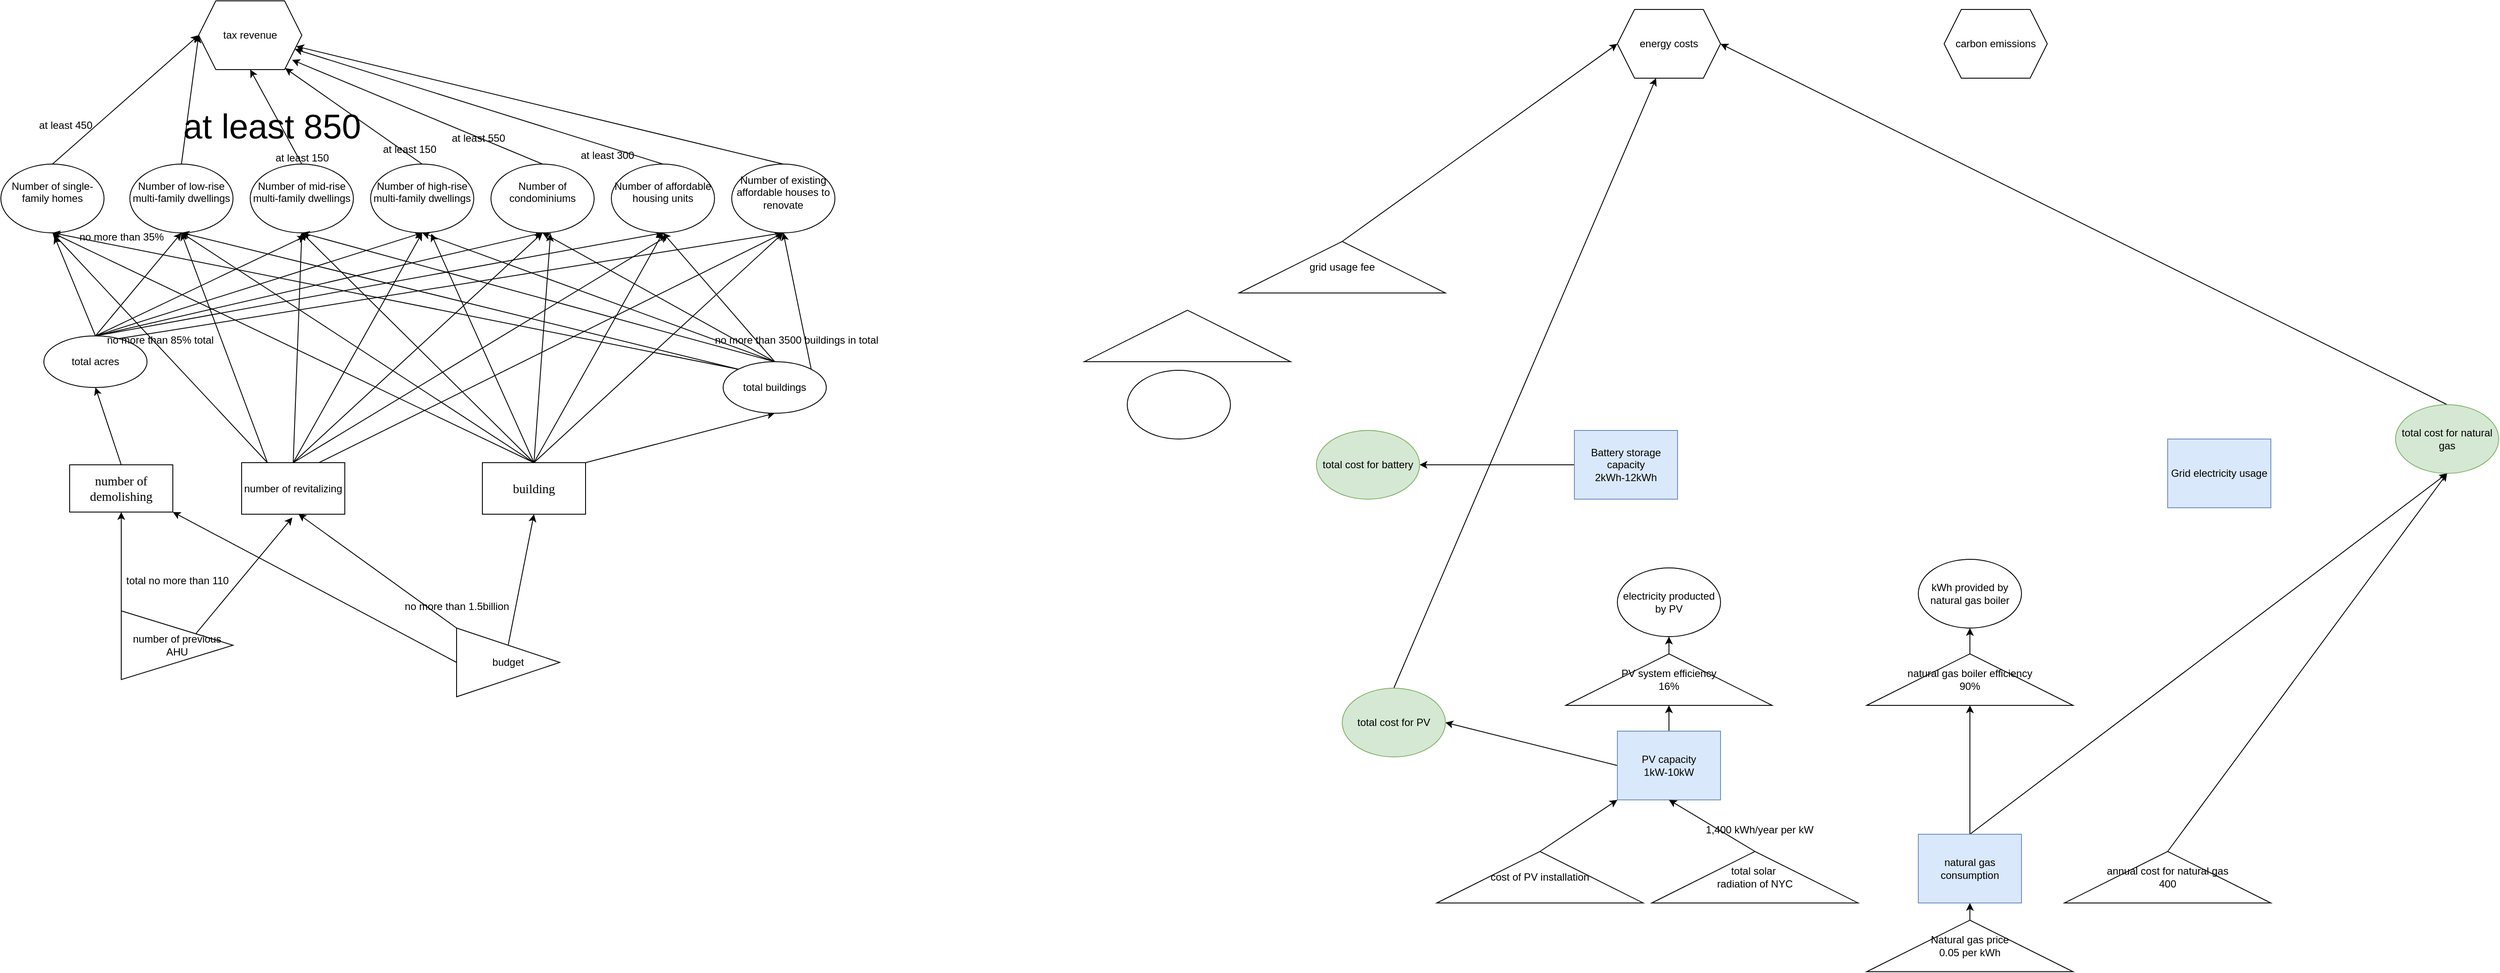 <mxfile version="24.7.16">
  <diagram name="第 1 页" id="G_OJ9_7VG3s3t3pRjwT4">
    <mxGraphModel dx="1687" dy="868" grid="1" gridSize="10" guides="1" tooltips="1" connect="1" arrows="1" fold="1" page="1" pageScale="1" pageWidth="827" pageHeight="1169" math="0" shadow="0">
      <root>
        <mxCell id="0" />
        <mxCell id="1" parent="0" />
        <mxCell id="7tdNyDRqOUNXcjZfK8b2-14" style="rounded=0;orthogonalLoop=1;jettySize=auto;html=1;exitX=0.75;exitY=0;exitDx=0;exitDy=0;entryX=0.5;entryY=1;entryDx=0;entryDy=0;" parent="1" source="L7YEMARuxRNkok3K0Yex-1" target="7tdNyDRqOUNXcjZfK8b2-5" edge="1">
          <mxGeometry relative="1" as="geometry" />
        </mxCell>
        <mxCell id="7tdNyDRqOUNXcjZfK8b2-23" style="rounded=0;orthogonalLoop=1;jettySize=auto;html=1;exitX=0.5;exitY=0;exitDx=0;exitDy=0;entryX=0.5;entryY=1;entryDx=0;entryDy=0;" parent="1" source="L7YEMARuxRNkok3K0Yex-1" target="7tdNyDRqOUNXcjZfK8b2-2" edge="1">
          <mxGeometry relative="1" as="geometry" />
        </mxCell>
        <mxCell id="7tdNyDRqOUNXcjZfK8b2-24" style="rounded=0;orthogonalLoop=1;jettySize=auto;html=1;exitX=0.5;exitY=0;exitDx=0;exitDy=0;entryX=0.5;entryY=1;entryDx=0;entryDy=0;" parent="1" source="L7YEMARuxRNkok3K0Yex-1" target="7tdNyDRqOUNXcjZfK8b2-1" edge="1">
          <mxGeometry relative="1" as="geometry" />
        </mxCell>
        <mxCell id="7tdNyDRqOUNXcjZfK8b2-25" style="rounded=0;orthogonalLoop=1;jettySize=auto;html=1;exitX=0.5;exitY=0;exitDx=0;exitDy=0;entryX=0.5;entryY=1;entryDx=0;entryDy=0;" parent="1" source="L7YEMARuxRNkok3K0Yex-1" target="7tdNyDRqOUNXcjZfK8b2-4" edge="1">
          <mxGeometry relative="1" as="geometry" />
        </mxCell>
        <mxCell id="7tdNyDRqOUNXcjZfK8b2-27" style="rounded=0;orthogonalLoop=1;jettySize=auto;html=1;exitX=0.5;exitY=0;exitDx=0;exitDy=0;entryX=0.5;entryY=1;entryDx=0;entryDy=0;" parent="1" source="L7YEMARuxRNkok3K0Yex-1" target="L7YEMARuxRNkok3K0Yex-3" edge="1">
          <mxGeometry relative="1" as="geometry" />
        </mxCell>
        <mxCell id="L7YEMARuxRNkok3K0Yex-1" value="total acres" style="ellipse;rounded=0;whiteSpace=wrap;html=1;" parent="1" vertex="1">
          <mxGeometry x="100" y="420" width="120" height="60" as="geometry" />
        </mxCell>
        <mxCell id="7tdNyDRqOUNXcjZfK8b2-7" style="rounded=0;orthogonalLoop=1;jettySize=auto;html=1;exitX=0.75;exitY=0;exitDx=0;exitDy=0;entryX=0.5;entryY=1;entryDx=0;entryDy=0;" parent="1" source="L7YEMARuxRNkok3K0Yex-2" target="7tdNyDRqOUNXcjZfK8b2-5" edge="1">
          <mxGeometry relative="1" as="geometry" />
        </mxCell>
        <mxCell id="7tdNyDRqOUNXcjZfK8b2-9" style="rounded=0;orthogonalLoop=1;jettySize=auto;html=1;exitX=0.5;exitY=0;exitDx=0;exitDy=0;entryX=0.5;entryY=1;entryDx=0;entryDy=0;" parent="1" source="L7YEMARuxRNkok3K0Yex-2" target="7tdNyDRqOUNXcjZfK8b2-1" edge="1">
          <mxGeometry relative="1" as="geometry" />
        </mxCell>
        <mxCell id="7tdNyDRqOUNXcjZfK8b2-10" style="rounded=0;orthogonalLoop=1;jettySize=auto;html=1;exitX=0.5;exitY=0;exitDx=0;exitDy=0;entryX=0.5;entryY=1;entryDx=0;entryDy=0;" parent="1" source="L7YEMARuxRNkok3K0Yex-2" target="7tdNyDRqOUNXcjZfK8b2-4" edge="1">
          <mxGeometry relative="1" as="geometry" />
        </mxCell>
        <mxCell id="7tdNyDRqOUNXcjZfK8b2-11" style="rounded=0;orthogonalLoop=1;jettySize=auto;html=1;exitX=0.5;exitY=0;exitDx=0;exitDy=0;entryX=0.5;entryY=1;entryDx=0;entryDy=0;" parent="1" source="L7YEMARuxRNkok3K0Yex-2" target="7tdNyDRqOUNXcjZfK8b2-3" edge="1">
          <mxGeometry relative="1" as="geometry" />
        </mxCell>
        <mxCell id="7tdNyDRqOUNXcjZfK8b2-12" style="rounded=0;orthogonalLoop=1;jettySize=auto;html=1;exitX=0.25;exitY=0;exitDx=0;exitDy=0;entryX=0.5;entryY=1;entryDx=0;entryDy=0;" parent="1" source="L7YEMARuxRNkok3K0Yex-2" target="L7YEMARuxRNkok3K0Yex-3" edge="1">
          <mxGeometry relative="1" as="geometry" />
        </mxCell>
        <mxCell id="7tdNyDRqOUNXcjZfK8b2-13" style="rounded=0;orthogonalLoop=1;jettySize=auto;html=1;exitX=0.25;exitY=0;exitDx=0;exitDy=0;entryX=0.5;entryY=1;entryDx=0;entryDy=0;" parent="1" source="L7YEMARuxRNkok3K0Yex-2" target="L7YEMARuxRNkok3K0Yex-4" edge="1">
          <mxGeometry relative="1" as="geometry" />
        </mxCell>
        <mxCell id="L7YEMARuxRNkok3K0Yex-2" value="number of revitalizing" style="rounded=0;whiteSpace=wrap;html=1;" parent="1" vertex="1">
          <mxGeometry x="330" y="567.5" width="120" height="60" as="geometry" />
        </mxCell>
        <mxCell id="7tdNyDRqOUNXcjZfK8b2-17" style="rounded=0;orthogonalLoop=1;jettySize=auto;html=1;exitX=0.5;exitY=0;exitDx=0;exitDy=0;entryX=0;entryY=0.5;entryDx=0;entryDy=0;" parent="1" source="L7YEMARuxRNkok3K0Yex-3" target="L7YEMARuxRNkok3K0Yex-7" edge="1">
          <mxGeometry relative="1" as="geometry" />
        </mxCell>
        <mxCell id="L7YEMARuxRNkok3K0Yex-3" value="&#xa;Number of low-rise multi-family dwellings&#xa;&#xa;" style="ellipse;whiteSpace=wrap;html=1;" parent="1" vertex="1">
          <mxGeometry x="200" y="220" width="120" height="80" as="geometry" />
        </mxCell>
        <mxCell id="7tdNyDRqOUNXcjZfK8b2-16" style="rounded=0;orthogonalLoop=1;jettySize=auto;html=1;exitX=0.5;exitY=0;exitDx=0;exitDy=0;entryX=0;entryY=0.5;entryDx=0;entryDy=0;" parent="1" source="L7YEMARuxRNkok3K0Yex-4" target="L7YEMARuxRNkok3K0Yex-7" edge="1">
          <mxGeometry relative="1" as="geometry" />
        </mxCell>
        <mxCell id="L7YEMARuxRNkok3K0Yex-4" value="&#xa;Number of single-family homes&#xa;&#xa;" style="ellipse;whiteSpace=wrap;html=1;" parent="1" vertex="1">
          <mxGeometry x="50" y="220" width="120" height="80" as="geometry" />
        </mxCell>
        <mxCell id="L7YEMARuxRNkok3K0Yex-7" value="tax revenue" style="shape=hexagon;perimeter=hexagonPerimeter2;whiteSpace=wrap;html=1;fixedSize=1;" parent="1" vertex="1">
          <mxGeometry x="280" y="30" width="120" height="80" as="geometry" />
        </mxCell>
        <mxCell id="7tdNyDRqOUNXcjZfK8b2-20" style="rounded=0;orthogonalLoop=1;jettySize=auto;html=1;exitX=0.5;exitY=0;exitDx=0;exitDy=0;entryX=0.906;entryY=0.859;entryDx=0;entryDy=0;entryPerimeter=0;" parent="1" source="7tdNyDRqOUNXcjZfK8b2-1" target="L7YEMARuxRNkok3K0Yex-7" edge="1">
          <mxGeometry relative="1" as="geometry" />
        </mxCell>
        <mxCell id="7tdNyDRqOUNXcjZfK8b2-1" value="&#xa;Number of condominiums&#xa;&#xa;" style="ellipse;whiteSpace=wrap;html=1;" parent="1" vertex="1">
          <mxGeometry x="620" y="220" width="120" height="80" as="geometry" />
        </mxCell>
        <mxCell id="7tdNyDRqOUNXcjZfK8b2-21" style="rounded=0;orthogonalLoop=1;jettySize=auto;html=1;exitX=0.5;exitY=0;exitDx=0;exitDy=0;" parent="1" source="7tdNyDRqOUNXcjZfK8b2-2" target="L7YEMARuxRNkok3K0Yex-7" edge="1">
          <mxGeometry relative="1" as="geometry" />
        </mxCell>
        <mxCell id="7tdNyDRqOUNXcjZfK8b2-2" value="&#xa;Number of affordable housing units&#xa;&#xa;" style="ellipse;whiteSpace=wrap;html=1;" parent="1" vertex="1">
          <mxGeometry x="760" y="220" width="120" height="80" as="geometry" />
        </mxCell>
        <mxCell id="7tdNyDRqOUNXcjZfK8b2-18" style="rounded=0;orthogonalLoop=1;jettySize=auto;html=1;exitX=0.5;exitY=0;exitDx=0;exitDy=0;entryX=0.5;entryY=1;entryDx=0;entryDy=0;" parent="1" source="7tdNyDRqOUNXcjZfK8b2-3" target="L7YEMARuxRNkok3K0Yex-7" edge="1">
          <mxGeometry relative="1" as="geometry" />
        </mxCell>
        <mxCell id="7tdNyDRqOUNXcjZfK8b2-3" value="&#xa;Number of mid-rise multi-family dwellings&#xa;&#xa;" style="ellipse;whiteSpace=wrap;html=1;" parent="1" vertex="1">
          <mxGeometry x="340" y="220" width="120" height="80" as="geometry" />
        </mxCell>
        <mxCell id="7tdNyDRqOUNXcjZfK8b2-19" style="rounded=0;orthogonalLoop=1;jettySize=auto;html=1;exitX=0.5;exitY=0;exitDx=0;exitDy=0;entryX=0.839;entryY=0.98;entryDx=0;entryDy=0;entryPerimeter=0;" parent="1" source="7tdNyDRqOUNXcjZfK8b2-4" target="L7YEMARuxRNkok3K0Yex-7" edge="1">
          <mxGeometry relative="1" as="geometry">
            <mxPoint x="440" y="110" as="targetPoint" />
          </mxGeometry>
        </mxCell>
        <mxCell id="7tdNyDRqOUNXcjZfK8b2-4" value="&#xa;Number of high-rise multi-family dwellings&#xa;&#xa;" style="ellipse;whiteSpace=wrap;html=1;" parent="1" vertex="1">
          <mxGeometry x="480" y="220" width="120" height="80" as="geometry" />
        </mxCell>
        <mxCell id="7tdNyDRqOUNXcjZfK8b2-22" style="rounded=0;orthogonalLoop=1;jettySize=auto;html=1;exitX=0.5;exitY=0;exitDx=0;exitDy=0;" parent="1" source="7tdNyDRqOUNXcjZfK8b2-5" target="L7YEMARuxRNkok3K0Yex-7" edge="1">
          <mxGeometry relative="1" as="geometry" />
        </mxCell>
        <mxCell id="7tdNyDRqOUNXcjZfK8b2-5" value="&#xa;Number of existing affordable houses to renovate&#xa;&#xa;" style="ellipse;whiteSpace=wrap;html=1;" parent="1" vertex="1">
          <mxGeometry x="900" y="220" width="120" height="80" as="geometry" />
        </mxCell>
        <mxCell id="7tdNyDRqOUNXcjZfK8b2-8" style="rounded=0;orthogonalLoop=1;jettySize=auto;html=1;exitX=0.5;exitY=0;exitDx=0;exitDy=0;entryX=0.549;entryY=1.041;entryDx=0;entryDy=0;entryPerimeter=0;" parent="1" source="L7YEMARuxRNkok3K0Yex-2" target="7tdNyDRqOUNXcjZfK8b2-2" edge="1">
          <mxGeometry relative="1" as="geometry" />
        </mxCell>
        <mxCell id="7tdNyDRqOUNXcjZfK8b2-26" style="rounded=0;orthogonalLoop=1;jettySize=auto;html=1;exitX=0.5;exitY=0;exitDx=0;exitDy=0;entryX=0.535;entryY=1.048;entryDx=0;entryDy=0;entryPerimeter=0;" parent="1" source="L7YEMARuxRNkok3K0Yex-1" target="7tdNyDRqOUNXcjZfK8b2-3" edge="1">
          <mxGeometry relative="1" as="geometry" />
        </mxCell>
        <mxCell id="7tdNyDRqOUNXcjZfK8b2-28" style="rounded=0;orthogonalLoop=1;jettySize=auto;html=1;exitX=0.5;exitY=0;exitDx=0;exitDy=0;entryX=0.518;entryY=1.048;entryDx=0;entryDy=0;entryPerimeter=0;" parent="1" source="L7YEMARuxRNkok3K0Yex-1" target="L7YEMARuxRNkok3K0Yex-4" edge="1">
          <mxGeometry relative="1" as="geometry" />
        </mxCell>
        <mxCell id="7tdNyDRqOUNXcjZfK8b2-36" value="total no more than 110" style="text;html=1;align=center;verticalAlign=middle;resizable=0;points=[];autosize=1;strokeColor=none;fillColor=none;" parent="1" vertex="1">
          <mxGeometry x="185" y="690" width="140" height="30" as="geometry" />
        </mxCell>
        <mxCell id="7tdNyDRqOUNXcjZfK8b2-38" style="rounded=0;orthogonalLoop=1;jettySize=auto;html=1;exitX=0;exitY=0;exitDx=0;exitDy=0;entryX=0.5;entryY=1;entryDx=0;entryDy=0;" parent="1" source="7tdNyDRqOUNXcjZfK8b2-37" target="7tdNyDRqOUNXcjZfK8b2-41" edge="1">
          <mxGeometry relative="1" as="geometry" />
        </mxCell>
        <mxCell id="7tdNyDRqOUNXcjZfK8b2-37" value="number of previous AHU" style="triangle;whiteSpace=wrap;html=1;" parent="1" vertex="1">
          <mxGeometry x="190" y="740" width="130" height="80" as="geometry" />
        </mxCell>
        <mxCell id="7tdNyDRqOUNXcjZfK8b2-39" style="rounded=0;orthogonalLoop=1;jettySize=auto;html=1;exitX=1;exitY=0;exitDx=0;exitDy=0;entryX=0.492;entryY=1.064;entryDx=0;entryDy=0;entryPerimeter=0;" parent="1" source="7tdNyDRqOUNXcjZfK8b2-37" target="L7YEMARuxRNkok3K0Yex-2" edge="1">
          <mxGeometry relative="1" as="geometry" />
        </mxCell>
        <mxCell id="7tdNyDRqOUNXcjZfK8b2-48" style="rounded=0;orthogonalLoop=1;jettySize=auto;html=1;exitX=0.5;exitY=0;exitDx=0;exitDy=0;entryX=0.5;entryY=1;entryDx=0;entryDy=0;" parent="1" source="7tdNyDRqOUNXcjZfK8b2-40" target="L7YEMARuxRNkok3K0Yex-4" edge="1">
          <mxGeometry relative="1" as="geometry" />
        </mxCell>
        <mxCell id="7tdNyDRqOUNXcjZfK8b2-49" style="rounded=0;orthogonalLoop=1;jettySize=auto;html=1;exitX=0.5;exitY=0;exitDx=0;exitDy=0;entryX=0.5;entryY=1;entryDx=0;entryDy=0;" parent="1" source="7tdNyDRqOUNXcjZfK8b2-40" target="L7YEMARuxRNkok3K0Yex-3" edge="1">
          <mxGeometry relative="1" as="geometry" />
        </mxCell>
        <mxCell id="7tdNyDRqOUNXcjZfK8b2-50" style="rounded=0;orthogonalLoop=1;jettySize=auto;html=1;exitX=0.5;exitY=0;exitDx=0;exitDy=0;entryX=0.5;entryY=1;entryDx=0;entryDy=0;" parent="1" source="7tdNyDRqOUNXcjZfK8b2-40" target="7tdNyDRqOUNXcjZfK8b2-3" edge="1">
          <mxGeometry relative="1" as="geometry" />
        </mxCell>
        <mxCell id="7tdNyDRqOUNXcjZfK8b2-53" style="rounded=0;orthogonalLoop=1;jettySize=auto;html=1;exitX=0.5;exitY=0;exitDx=0;exitDy=0;entryX=0.5;entryY=1;entryDx=0;entryDy=0;" parent="1" source="7tdNyDRqOUNXcjZfK8b2-40" target="7tdNyDRqOUNXcjZfK8b2-2" edge="1">
          <mxGeometry relative="1" as="geometry" />
        </mxCell>
        <mxCell id="7tdNyDRqOUNXcjZfK8b2-54" style="rounded=0;orthogonalLoop=1;jettySize=auto;html=1;exitX=0.5;exitY=0;exitDx=0;exitDy=0;entryX=0.5;entryY=1;entryDx=0;entryDy=0;" parent="1" source="7tdNyDRqOUNXcjZfK8b2-40" target="7tdNyDRqOUNXcjZfK8b2-5" edge="1">
          <mxGeometry relative="1" as="geometry" />
        </mxCell>
        <mxCell id="NTGDG4g_H6FA5xqr8P8C-25" style="rounded=0;orthogonalLoop=1;jettySize=auto;html=1;exitX=1;exitY=0;exitDx=0;exitDy=0;entryX=0.5;entryY=1;entryDx=0;entryDy=0;" parent="1" source="7tdNyDRqOUNXcjZfK8b2-40" target="NTGDG4g_H6FA5xqr8P8C-2" edge="1">
          <mxGeometry relative="1" as="geometry" />
        </mxCell>
        <mxCell id="7tdNyDRqOUNXcjZfK8b2-40" value="&lt;div&gt;&lt;span style=&quot;font-size: 11.04pt; font-family: &amp;quot;Arial Nova Light&amp;quot;;&quot;&gt;building&lt;/span&gt;&lt;/div&gt;" style="rounded=0;whiteSpace=wrap;html=1;" parent="1" vertex="1">
          <mxGeometry x="610" y="567.5" width="120" height="60" as="geometry" />
        </mxCell>
        <mxCell id="7tdNyDRqOUNXcjZfK8b2-43" style="rounded=0;orthogonalLoop=1;jettySize=auto;html=1;exitX=0.5;exitY=0;exitDx=0;exitDy=0;entryX=0.5;entryY=1;entryDx=0;entryDy=0;" parent="1" source="7tdNyDRqOUNXcjZfK8b2-41" target="L7YEMARuxRNkok3K0Yex-1" edge="1">
          <mxGeometry relative="1" as="geometry" />
        </mxCell>
        <mxCell id="7tdNyDRqOUNXcjZfK8b2-41" value="&lt;span style=&quot;font-family: &amp;quot;Arial Nova Light&amp;quot;; font-size: 14.72px;&quot;&gt;number of demolishing&lt;/span&gt;" style="whiteSpace=wrap;html=1;" parent="1" vertex="1">
          <mxGeometry x="130" y="570" width="120" height="55" as="geometry" />
        </mxCell>
        <mxCell id="7tdNyDRqOUNXcjZfK8b2-45" style="rounded=0;orthogonalLoop=1;jettySize=auto;html=1;exitX=0;exitY=0.5;exitDx=0;exitDy=0;entryX=1;entryY=1;entryDx=0;entryDy=0;" parent="1" source="7tdNyDRqOUNXcjZfK8b2-44" target="7tdNyDRqOUNXcjZfK8b2-41" edge="1">
          <mxGeometry relative="1" as="geometry" />
        </mxCell>
        <mxCell id="7tdNyDRqOUNXcjZfK8b2-47" style="rounded=0;orthogonalLoop=1;jettySize=auto;html=1;exitX=0.5;exitY=0;exitDx=0;exitDy=0;entryX=0.5;entryY=1;entryDx=0;entryDy=0;" parent="1" source="7tdNyDRqOUNXcjZfK8b2-44" target="7tdNyDRqOUNXcjZfK8b2-40" edge="1">
          <mxGeometry relative="1" as="geometry" />
        </mxCell>
        <mxCell id="7tdNyDRqOUNXcjZfK8b2-44" value="budget" style="triangle;whiteSpace=wrap;html=1;" parent="1" vertex="1">
          <mxGeometry x="580" y="760" width="120" height="80" as="geometry" />
        </mxCell>
        <mxCell id="7tdNyDRqOUNXcjZfK8b2-46" style="rounded=0;orthogonalLoop=1;jettySize=auto;html=1;exitX=0;exitY=0;exitDx=0;exitDy=0;entryX=0.551;entryY=0.996;entryDx=0;entryDy=0;entryPerimeter=0;" parent="1" source="7tdNyDRqOUNXcjZfK8b2-44" target="L7YEMARuxRNkok3K0Yex-2" edge="1">
          <mxGeometry relative="1" as="geometry" />
        </mxCell>
        <mxCell id="7tdNyDRqOUNXcjZfK8b2-51" style="rounded=0;orthogonalLoop=1;jettySize=auto;html=1;exitX=0.5;exitY=0;exitDx=0;exitDy=0;entryX=0.587;entryY=1.013;entryDx=0;entryDy=0;entryPerimeter=0;" parent="1" source="7tdNyDRqOUNXcjZfK8b2-40" target="7tdNyDRqOUNXcjZfK8b2-4" edge="1">
          <mxGeometry relative="1" as="geometry" />
        </mxCell>
        <mxCell id="7tdNyDRqOUNXcjZfK8b2-52" style="rounded=0;orthogonalLoop=1;jettySize=auto;html=1;exitX=0.5;exitY=0;exitDx=0;exitDy=0;entryX=0.577;entryY=1.013;entryDx=0;entryDy=0;entryPerimeter=0;" parent="1" source="7tdNyDRqOUNXcjZfK8b2-40" target="7tdNyDRqOUNXcjZfK8b2-1" edge="1">
          <mxGeometry relative="1" as="geometry" />
        </mxCell>
        <mxCell id="NTGDG4g_H6FA5xqr8P8C-16" style="rounded=0;orthogonalLoop=1;jettySize=auto;html=1;exitX=0;exitY=0;exitDx=0;exitDy=0;entryX=0.5;entryY=1;entryDx=0;entryDy=0;" parent="1" source="NTGDG4g_H6FA5xqr8P8C-2" target="L7YEMARuxRNkok3K0Yex-4" edge="1">
          <mxGeometry relative="1" as="geometry" />
        </mxCell>
        <mxCell id="NTGDG4g_H6FA5xqr8P8C-17" style="rounded=0;orthogonalLoop=1;jettySize=auto;html=1;exitX=0;exitY=0;exitDx=0;exitDy=0;entryX=0.5;entryY=1;entryDx=0;entryDy=0;" parent="1" source="NTGDG4g_H6FA5xqr8P8C-2" target="L7YEMARuxRNkok3K0Yex-3" edge="1">
          <mxGeometry relative="1" as="geometry" />
        </mxCell>
        <mxCell id="NTGDG4g_H6FA5xqr8P8C-18" style="rounded=0;orthogonalLoop=1;jettySize=auto;html=1;exitX=0.5;exitY=0;exitDx=0;exitDy=0;entryX=0.5;entryY=1;entryDx=0;entryDy=0;" parent="1" source="NTGDG4g_H6FA5xqr8P8C-2" target="7tdNyDRqOUNXcjZfK8b2-3" edge="1">
          <mxGeometry relative="1" as="geometry" />
        </mxCell>
        <mxCell id="NTGDG4g_H6FA5xqr8P8C-19" style="rounded=0;orthogonalLoop=1;jettySize=auto;html=1;exitX=0.5;exitY=0;exitDx=0;exitDy=0;entryX=0.5;entryY=1;entryDx=0;entryDy=0;" parent="1" source="NTGDG4g_H6FA5xqr8P8C-2" target="7tdNyDRqOUNXcjZfK8b2-4" edge="1">
          <mxGeometry relative="1" as="geometry" />
        </mxCell>
        <mxCell id="NTGDG4g_H6FA5xqr8P8C-20" style="rounded=0;orthogonalLoop=1;jettySize=auto;html=1;exitX=0.5;exitY=0;exitDx=0;exitDy=0;entryX=0.5;entryY=1;entryDx=0;entryDy=0;" parent="1" source="NTGDG4g_H6FA5xqr8P8C-2" target="7tdNyDRqOUNXcjZfK8b2-1" edge="1">
          <mxGeometry relative="1" as="geometry" />
        </mxCell>
        <mxCell id="NTGDG4g_H6FA5xqr8P8C-21" style="rounded=0;orthogonalLoop=1;jettySize=auto;html=1;exitX=0.5;exitY=0;exitDx=0;exitDy=0;entryX=0.5;entryY=1;entryDx=0;entryDy=0;" parent="1" source="NTGDG4g_H6FA5xqr8P8C-2" target="7tdNyDRqOUNXcjZfK8b2-2" edge="1">
          <mxGeometry relative="1" as="geometry" />
        </mxCell>
        <mxCell id="NTGDG4g_H6FA5xqr8P8C-22" style="rounded=0;orthogonalLoop=1;jettySize=auto;html=1;exitX=1;exitY=0;exitDx=0;exitDy=0;entryX=0.5;entryY=1;entryDx=0;entryDy=0;" parent="1" source="NTGDG4g_H6FA5xqr8P8C-2" target="7tdNyDRqOUNXcjZfK8b2-5" edge="1">
          <mxGeometry relative="1" as="geometry" />
        </mxCell>
        <mxCell id="NTGDG4g_H6FA5xqr8P8C-2" value="total buildings" style="ellipse;rounded=0;whiteSpace=wrap;html=1;" parent="1" vertex="1">
          <mxGeometry x="890" y="450" width="120" height="60" as="geometry" />
        </mxCell>
        <mxCell id="NTGDG4g_H6FA5xqr8P8C-4" value="no more than 1.5billion" style="text;html=1;align=center;verticalAlign=middle;resizable=0;points=[];autosize=1;strokeColor=none;fillColor=none;" parent="1" vertex="1">
          <mxGeometry x="510" y="720" width="140" height="30" as="geometry" />
        </mxCell>
        <mxCell id="NTGDG4g_H6FA5xqr8P8C-5" value="at least 850" style="text;html=1;align=center;verticalAlign=middle;resizable=0;points=[];autosize=1;strokeColor=none;fillColor=none;fontSize=40;" parent="1" vertex="1">
          <mxGeometry x="250" y="145" width="230" height="60" as="geometry" />
        </mxCell>
        <mxCell id="NTGDG4g_H6FA5xqr8P8C-7" value="at least 550" style="text;html=1;align=center;verticalAlign=middle;resizable=0;points=[];autosize=1;strokeColor=none;fillColor=none;" parent="1" vertex="1">
          <mxGeometry x="560" y="175" width="90" height="30" as="geometry" />
        </mxCell>
        <mxCell id="NTGDG4g_H6FA5xqr8P8C-8" value="at least 450" style="text;html=1;align=center;verticalAlign=middle;resizable=0;points=[];autosize=1;strokeColor=none;fillColor=none;" parent="1" vertex="1">
          <mxGeometry x="80" y="160" width="90" height="30" as="geometry" />
        </mxCell>
        <mxCell id="NTGDG4g_H6FA5xqr8P8C-9" value="at least 150&lt;div&gt;&lt;br&gt;&lt;/div&gt;" style="text;html=1;align=center;verticalAlign=middle;resizable=0;points=[];autosize=1;strokeColor=none;fillColor=none;" parent="1" vertex="1">
          <mxGeometry x="355" y="200" width="90" height="40" as="geometry" />
        </mxCell>
        <mxCell id="NTGDG4g_H6FA5xqr8P8C-10" value="at least 150&lt;div&gt;&lt;br&gt;&lt;/div&gt;" style="text;html=1;align=center;verticalAlign=middle;resizable=0;points=[];autosize=1;strokeColor=none;fillColor=none;" parent="1" vertex="1">
          <mxGeometry x="480" y="190" width="90" height="40" as="geometry" />
        </mxCell>
        <mxCell id="NTGDG4g_H6FA5xqr8P8C-11" value="at least 300" style="text;html=1;align=center;verticalAlign=middle;resizable=0;points=[];autosize=1;strokeColor=none;fillColor=none;" parent="1" vertex="1">
          <mxGeometry x="710" y="195" width="90" height="30" as="geometry" />
        </mxCell>
        <mxCell id="NTGDG4g_H6FA5xqr8P8C-13" value="no more than 35%" style="text;html=1;align=center;verticalAlign=middle;resizable=0;points=[];autosize=1;strokeColor=none;fillColor=none;" parent="1" vertex="1">
          <mxGeometry x="130" y="290" width="120" height="30" as="geometry" />
        </mxCell>
        <mxCell id="NTGDG4g_H6FA5xqr8P8C-15" value="no more than 85% total" style="text;html=1;align=center;verticalAlign=middle;resizable=0;points=[];autosize=1;strokeColor=none;fillColor=none;" parent="1" vertex="1">
          <mxGeometry x="160" y="410" width="150" height="30" as="geometry" />
        </mxCell>
        <mxCell id="NTGDG4g_H6FA5xqr8P8C-23" value="no more than 3500 buildings in total" style="text;html=1;align=center;verticalAlign=middle;resizable=0;points=[];autosize=1;strokeColor=none;fillColor=none;" parent="1" vertex="1">
          <mxGeometry x="870" y="410" width="210" height="30" as="geometry" />
        </mxCell>
        <mxCell id="hYXEArziFViD5PN_YFnv-9" style="rounded=0;orthogonalLoop=1;jettySize=auto;html=1;exitX=0.5;exitY=0;exitDx=0;exitDy=0;entryX=0;entryY=0.5;entryDx=0;entryDy=0;" edge="1" parent="1" source="WSifkw_iuJm9G7-eXUs4-1" target="hYXEArziFViD5PN_YFnv-5">
          <mxGeometry relative="1" as="geometry" />
        </mxCell>
        <mxCell id="hYXEArziFViD5PN_YFnv-25" style="rounded=0;orthogonalLoop=1;jettySize=auto;html=1;exitX=0;exitY=0.5;exitDx=0;exitDy=0;entryX=1;entryY=0.5;entryDx=0;entryDy=0;" edge="1" parent="1" source="WSifkw_iuJm9G7-eXUs4-1" target="hYXEArziFViD5PN_YFnv-2">
          <mxGeometry relative="1" as="geometry" />
        </mxCell>
        <mxCell id="WSifkw_iuJm9G7-eXUs4-1" value="PV capacity&lt;div&gt;1kW-10kW&lt;/div&gt;" style="rounded=0;whiteSpace=wrap;html=1;fillColor=#dae8fc;strokeColor=#6c8ebf;" parent="1" vertex="1">
          <mxGeometry x="1930" y="880" width="120" height="80" as="geometry" />
        </mxCell>
        <mxCell id="hYXEArziFViD5PN_YFnv-36" style="rounded=0;orthogonalLoop=1;jettySize=auto;html=1;exitX=0;exitY=0.5;exitDx=0;exitDy=0;entryX=1;entryY=0.5;entryDx=0;entryDy=0;" edge="1" parent="1" source="WSifkw_iuJm9G7-eXUs4-6" target="hYXEArziFViD5PN_YFnv-35">
          <mxGeometry relative="1" as="geometry" />
        </mxCell>
        <mxCell id="WSifkw_iuJm9G7-eXUs4-6" value="Battery storage capacity&lt;div&gt;2kWh-12kWh&lt;/div&gt;" style="rounded=0;whiteSpace=wrap;html=1;fillColor=#dae8fc;strokeColor=#6c8ebf;" parent="1" vertex="1">
          <mxGeometry x="1880" y="530" width="120" height="80" as="geometry" />
        </mxCell>
        <mxCell id="WSifkw_iuJm9G7-eXUs4-8" value="Grid electricity usage" style="rounded=0;whiteSpace=wrap;html=1;fillColor=#dae8fc;strokeColor=#6c8ebf;" parent="1" vertex="1">
          <mxGeometry x="2570" y="540" width="120" height="80" as="geometry" />
        </mxCell>
        <mxCell id="WSifkw_iuJm9G7-eXUs4-14" style="rounded=0;orthogonalLoop=1;jettySize=auto;html=1;exitX=1;exitY=0.5;exitDx=0;exitDy=0;entryX=0.5;entryY=1;entryDx=0;entryDy=0;" parent="1" source="WSifkw_iuJm9G7-eXUs4-11" target="WSifkw_iuJm9G7-eXUs4-1" edge="1">
          <mxGeometry relative="1" as="geometry">
            <mxPoint x="1720" y="590" as="targetPoint" />
          </mxGeometry>
        </mxCell>
        <mxCell id="WSifkw_iuJm9G7-eXUs4-11" value="total solar&amp;nbsp;&lt;br&gt;radiation of NYC" style="triangle;whiteSpace=wrap;html=1;direction=north;" parent="1" vertex="1">
          <mxGeometry x="1970" y="1020" width="240" height="60" as="geometry" />
        </mxCell>
        <mxCell id="WSifkw_iuJm9G7-eXUs4-12" value="1,400 kWh/year per kW" style="text;html=1;align=center;verticalAlign=middle;resizable=0;points=[];autosize=1;strokeColor=none;fillColor=none;" parent="1" vertex="1">
          <mxGeometry x="2020" y="980" width="150" height="30" as="geometry" />
        </mxCell>
        <mxCell id="WSifkw_iuJm9G7-eXUs4-15" style="rounded=0;orthogonalLoop=1;jettySize=auto;html=1;exitX=1;exitY=0.5;exitDx=0;exitDy=0;" parent="1" source="hYXEArziFViD5PN_YFnv-10" target="WSifkw_iuJm9G7-eXUs4-1" edge="1">
          <mxGeometry relative="1" as="geometry" />
        </mxCell>
        <mxCell id="hYXEArziFViD5PN_YFnv-26" style="rounded=0;orthogonalLoop=1;jettySize=auto;html=1;exitX=0.5;exitY=0;exitDx=0;exitDy=0;entryX=0.375;entryY=1;entryDx=0;entryDy=0;" edge="1" parent="1" source="hYXEArziFViD5PN_YFnv-2" target="hYXEArziFViD5PN_YFnv-21">
          <mxGeometry relative="1" as="geometry" />
        </mxCell>
        <mxCell id="hYXEArziFViD5PN_YFnv-2" value="total cost for PV" style="ellipse;whiteSpace=wrap;html=1;fillColor=#d5e8d4;strokeColor=#82b366;" vertex="1" parent="1">
          <mxGeometry x="1610" y="830" width="120" height="80" as="geometry" />
        </mxCell>
        <mxCell id="hYXEArziFViD5PN_YFnv-3" value="kWh provided by natural gas boiler" style="ellipse;whiteSpace=wrap;html=1;" vertex="1" parent="1">
          <mxGeometry x="2280" y="680" width="120" height="80" as="geometry" />
        </mxCell>
        <mxCell id="hYXEArziFViD5PN_YFnv-20" style="rounded=0;orthogonalLoop=1;jettySize=auto;html=1;exitX=1;exitY=0.5;exitDx=0;exitDy=0;entryX=0.5;entryY=1;entryDx=0;entryDy=0;" edge="1" parent="1" source="hYXEArziFViD5PN_YFnv-5" target="hYXEArziFViD5PN_YFnv-19">
          <mxGeometry relative="1" as="geometry" />
        </mxCell>
        <mxCell id="hYXEArziFViD5PN_YFnv-5" value="PV system efficiency&lt;div&gt;16%&lt;/div&gt;" style="triangle;whiteSpace=wrap;html=1;direction=north;" vertex="1" parent="1">
          <mxGeometry x="1870" y="790" width="240" height="60" as="geometry" />
        </mxCell>
        <mxCell id="hYXEArziFViD5PN_YFnv-29" style="edgeStyle=orthogonalEdgeStyle;rounded=0;orthogonalLoop=1;jettySize=auto;html=1;exitX=1;exitY=0.5;exitDx=0;exitDy=0;entryX=0.5;entryY=1;entryDx=0;entryDy=0;" edge="1" parent="1" source="hYXEArziFViD5PN_YFnv-6" target="hYXEArziFViD5PN_YFnv-14">
          <mxGeometry relative="1" as="geometry" />
        </mxCell>
        <mxCell id="hYXEArziFViD5PN_YFnv-6" value="Natural gas price&lt;div&gt;0.05 per kWh&lt;/div&gt;" style="triangle;whiteSpace=wrap;html=1;direction=north;" vertex="1" parent="1">
          <mxGeometry x="2220" y="1100" width="240" height="60" as="geometry" />
        </mxCell>
        <mxCell id="hYXEArziFViD5PN_YFnv-7" value="" style="triangle;whiteSpace=wrap;html=1;direction=north;" vertex="1" parent="1">
          <mxGeometry x="1310" y="390" width="240" height="60" as="geometry" />
        </mxCell>
        <mxCell id="hYXEArziFViD5PN_YFnv-10" value="cost of PV installation" style="triangle;whiteSpace=wrap;html=1;direction=north;" vertex="1" parent="1">
          <mxGeometry x="1720" y="1020" width="240" height="60" as="geometry" />
        </mxCell>
        <mxCell id="hYXEArziFViD5PN_YFnv-34" style="rounded=0;orthogonalLoop=1;jettySize=auto;html=1;exitX=1;exitY=0.5;exitDx=0;exitDy=0;entryX=0.5;entryY=1;entryDx=0;entryDy=0;" edge="1" parent="1" source="hYXEArziFViD5PN_YFnv-12" target="hYXEArziFViD5PN_YFnv-3">
          <mxGeometry relative="1" as="geometry" />
        </mxCell>
        <mxCell id="hYXEArziFViD5PN_YFnv-12" value="natural gas boiler efficiency&lt;div&gt;90%&lt;/div&gt;" style="triangle;whiteSpace=wrap;html=1;direction=north;" vertex="1" parent="1">
          <mxGeometry x="2220" y="790" width="240" height="60" as="geometry" />
        </mxCell>
        <mxCell id="hYXEArziFViD5PN_YFnv-30" style="rounded=0;orthogonalLoop=1;jettySize=auto;html=1;exitX=0.5;exitY=0;exitDx=0;exitDy=0;entryX=0.5;entryY=1;entryDx=0;entryDy=0;" edge="1" parent="1" source="hYXEArziFViD5PN_YFnv-14" target="hYXEArziFViD5PN_YFnv-18">
          <mxGeometry relative="1" as="geometry" />
        </mxCell>
        <mxCell id="hYXEArziFViD5PN_YFnv-33" style="rounded=0;orthogonalLoop=1;jettySize=auto;html=1;exitX=0.5;exitY=0;exitDx=0;exitDy=0;entryX=0;entryY=0.5;entryDx=0;entryDy=0;" edge="1" parent="1" source="hYXEArziFViD5PN_YFnv-14" target="hYXEArziFViD5PN_YFnv-12">
          <mxGeometry relative="1" as="geometry" />
        </mxCell>
        <mxCell id="hYXEArziFViD5PN_YFnv-14" value="natural gas consumption" style="rounded=0;whiteSpace=wrap;html=1;fillColor=#dae8fc;strokeColor=#6c8ebf;" vertex="1" parent="1">
          <mxGeometry x="2280" y="1000" width="120" height="80" as="geometry" />
        </mxCell>
        <mxCell id="hYXEArziFViD5PN_YFnv-16" value="" style="ellipse;whiteSpace=wrap;html=1;" vertex="1" parent="1">
          <mxGeometry x="1360" y="460" width="120" height="80" as="geometry" />
        </mxCell>
        <mxCell id="hYXEArziFViD5PN_YFnv-32" style="rounded=0;orthogonalLoop=1;jettySize=auto;html=1;exitX=0.5;exitY=0;exitDx=0;exitDy=0;entryX=1;entryY=0.5;entryDx=0;entryDy=0;" edge="1" parent="1" source="hYXEArziFViD5PN_YFnv-18" target="hYXEArziFViD5PN_YFnv-21">
          <mxGeometry relative="1" as="geometry" />
        </mxCell>
        <mxCell id="hYXEArziFViD5PN_YFnv-18" value="total cost for natural gas" style="ellipse;whiteSpace=wrap;html=1;fillColor=#d5e8d4;strokeColor=#82b366;" vertex="1" parent="1">
          <mxGeometry x="2835" y="500" width="120" height="80" as="geometry" />
        </mxCell>
        <mxCell id="hYXEArziFViD5PN_YFnv-19" value="electricity producted by PV" style="ellipse;whiteSpace=wrap;html=1;" vertex="1" parent="1">
          <mxGeometry x="1930" y="690" width="120" height="80" as="geometry" />
        </mxCell>
        <mxCell id="hYXEArziFViD5PN_YFnv-21" value="energy costs" style="shape=hexagon;perimeter=hexagonPerimeter2;whiteSpace=wrap;html=1;fixedSize=1;" vertex="1" parent="1">
          <mxGeometry x="1930" y="40" width="120" height="80" as="geometry" />
        </mxCell>
        <mxCell id="hYXEArziFViD5PN_YFnv-22" value="carbon emissions" style="shape=hexagon;perimeter=hexagonPerimeter2;whiteSpace=wrap;html=1;fixedSize=1;" vertex="1" parent="1">
          <mxGeometry x="2310" y="40" width="120" height="80" as="geometry" />
        </mxCell>
        <mxCell id="hYXEArziFViD5PN_YFnv-24" style="rounded=0;orthogonalLoop=1;jettySize=auto;html=1;exitX=1;exitY=0.5;exitDx=0;exitDy=0;" edge="1" parent="1" source="hYXEArziFViD5PN_YFnv-23">
          <mxGeometry relative="1" as="geometry">
            <mxPoint x="1930" y="80" as="targetPoint" />
          </mxGeometry>
        </mxCell>
        <mxCell id="hYXEArziFViD5PN_YFnv-23" value="grid usage fee" style="triangle;whiteSpace=wrap;html=1;direction=north;" vertex="1" parent="1">
          <mxGeometry x="1490" y="310" width="240" height="60" as="geometry" />
        </mxCell>
        <mxCell id="hYXEArziFViD5PN_YFnv-31" style="rounded=0;orthogonalLoop=1;jettySize=auto;html=1;exitX=1;exitY=0.5;exitDx=0;exitDy=0;entryX=0.5;entryY=1;entryDx=0;entryDy=0;" edge="1" parent="1" source="hYXEArziFViD5PN_YFnv-27" target="hYXEArziFViD5PN_YFnv-18">
          <mxGeometry relative="1" as="geometry" />
        </mxCell>
        <mxCell id="hYXEArziFViD5PN_YFnv-27" value="annual cost for natural gas&lt;div&gt;400&lt;/div&gt;" style="triangle;whiteSpace=wrap;html=1;direction=north;" vertex="1" parent="1">
          <mxGeometry x="2450" y="1020" width="240" height="60" as="geometry" />
        </mxCell>
        <mxCell id="hYXEArziFViD5PN_YFnv-35" value="total cost for battery" style="ellipse;whiteSpace=wrap;html=1;fillColor=#d5e8d4;strokeColor=#82b366;" vertex="1" parent="1">
          <mxGeometry x="1580" y="530" width="120" height="80" as="geometry" />
        </mxCell>
      </root>
    </mxGraphModel>
  </diagram>
</mxfile>
